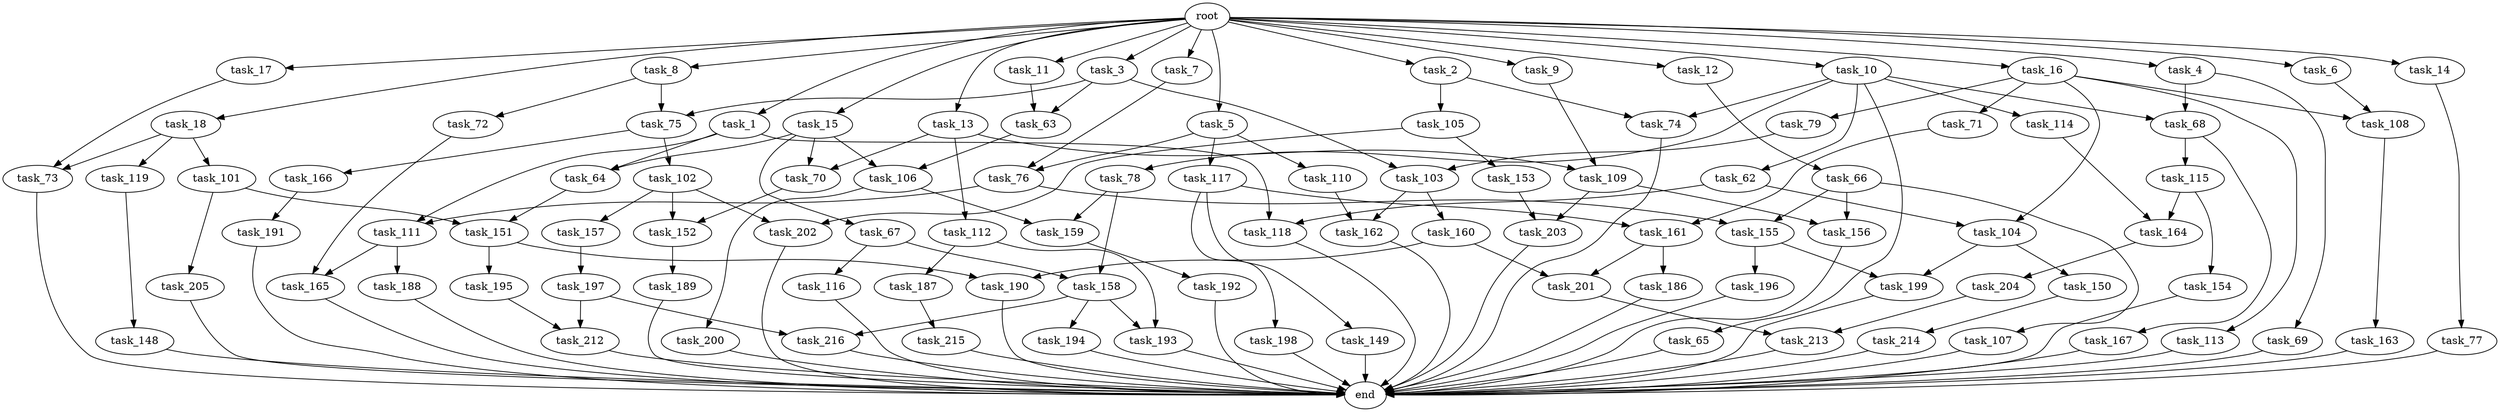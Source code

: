 digraph G {
  task_149 [size="309237645.312000"];
  task_192 [size="549755813.888000"];
  task_16 [size="1.024000"];
  task_150 [size="858993459.200000"];
  task_212 [size="1168231104.512000"];
  task_115 [size="309237645.312000"];
  task_158 [size="970662608.896000"];
  task_12 [size="1.024000"];
  task_190 [size="1717986918.400000"];
  task_119 [size="695784701.952000"];
  task_14 [size="1.024000"];
  task_102 [size="420906795.008000"];
  task_11 [size="1.024000"];
  task_113 [size="420906795.008000"];
  task_68 [size="893353197.568000"];
  task_101 [size="695784701.952000"];
  task_117 [size="34359738.368000"];
  task_162 [size="446676598.784000"];
  task_151 [size="446676598.784000"];
  task_62 [size="858993459.200000"];
  task_189 [size="137438953.472000"];
  task_107 [size="858993459.200000"];
  task_1 [size="1.024000"];
  task_108 [size="841813590.016000"];
  task_156 [size="936302870.528000"];
  task_6 [size="1.024000"];
  task_79 [size="420906795.008000"];
  task_72 [size="695784701.952000"];
  task_200 [size="420906795.008000"];
  task_63 [size="455266533.376000"];
  root [size="0.000000"];
  task_202 [size="111669149.696000"];
  task_216 [size="730144440.320000"];
  task_104 [size="635655159.808000"];
  task_7 [size="1.024000"];
  task_74 [size="936302870.528000"];
  task_148 [size="309237645.312000"];
  task_18 [size="1.024000"];
  task_64 [size="1554778161.152000"];
  task_152 [size="111669149.696000"];
  task_106 [size="833223655.424000"];
  task_157 [size="77309411.328000"];
  task_198 [size="309237645.312000"];
  task_215 [size="695784701.952000"];
  task_203 [size="936302870.528000"];
  task_155 [size="1279900254.208000"];
  task_77 [size="34359738.368000"];
  task_195 [size="858993459.200000"];
  task_2 [size="1.024000"];
  task_110 [size="34359738.368000"];
  task_153 [size="34359738.368000"];
  task_66 [size="34359738.368000"];
  task_4 [size="1.024000"];
  task_103 [size="68719476.736000"];
  task_191 [size="137438953.472000"];
  task_112 [size="214748364.800000"];
  task_199 [size="1717986918.400000"];
  task_65 [size="858993459.200000"];
  task_69 [size="34359738.368000"];
  task_73 [size="1245540515.840000"];
  task_76 [size="249108103.168000"];
  task_188 [size="858993459.200000"];
  task_159 [size="970662608.896000"];
  task_154 [size="420906795.008000"];
  task_10 [size="1.024000"];
  task_196 [size="858993459.200000"];
  task_213 [size="635655159.808000"];
  task_13 [size="1.024000"];
  task_163 [size="137438953.472000"];
  task_186 [size="420906795.008000"];
  task_187 [size="695784701.952000"];
  task_214 [size="309237645.312000"];
  task_75 [size="730144440.320000"];
  task_111 [size="1279900254.208000"];
  task_15 [size="1.024000"];
  end [size="0.000000"];
  task_164 [size="730144440.320000"];
  task_167 [size="309237645.312000"];
  task_114 [size="858993459.200000"];
  task_70 [size="910533066.752000"];
  task_160 [size="137438953.472000"];
  task_193 [size="1116691496.960000"];
  task_78 [size="858993459.200000"];
  task_3 [size="1.024000"];
  task_166 [size="420906795.008000"];
  task_71 [size="420906795.008000"];
  task_197 [size="214748364.800000"];
  task_105 [size="77309411.328000"];
  task_201 [size="1279900254.208000"];
  task_194 [size="420906795.008000"];
  task_109 [size="635655159.808000"];
  task_8 [size="1.024000"];
  task_118 [size="1073741824.000000"];
  task_9 [size="1.024000"];
  task_5 [size="1.024000"];
  task_67 [size="695784701.952000"];
  task_161 [size="1168231104.512000"];
  task_17 [size="1.024000"];
  task_204 [size="34359738.368000"];
  task_165 [size="1073741824.000000"];
  task_205 [size="137438953.472000"];
  task_116 [size="420906795.008000"];

  task_149 -> end [size="1.000000"];
  task_192 -> end [size="1.000000"];
  task_16 -> task_71 [size="411041792.000000"];
  task_16 -> task_108 [size="411041792.000000"];
  task_16 -> task_104 [size="411041792.000000"];
  task_16 -> task_79 [size="411041792.000000"];
  task_16 -> task_113 [size="411041792.000000"];
  task_150 -> task_214 [size="301989888.000000"];
  task_212 -> end [size="1.000000"];
  task_115 -> task_164 [size="411041792.000000"];
  task_115 -> task_154 [size="411041792.000000"];
  task_158 -> task_216 [size="411041792.000000"];
  task_158 -> task_193 [size="411041792.000000"];
  task_158 -> task_194 [size="411041792.000000"];
  task_12 -> task_66 [size="33554432.000000"];
  task_190 -> end [size="1.000000"];
  task_119 -> task_148 [size="301989888.000000"];
  task_14 -> task_77 [size="33554432.000000"];
  task_102 -> task_202 [size="75497472.000000"];
  task_102 -> task_152 [size="75497472.000000"];
  task_102 -> task_157 [size="75497472.000000"];
  task_11 -> task_63 [size="411041792.000000"];
  task_113 -> end [size="1.000000"];
  task_68 -> task_115 [size="301989888.000000"];
  task_68 -> task_167 [size="301989888.000000"];
  task_101 -> task_205 [size="134217728.000000"];
  task_101 -> task_151 [size="134217728.000000"];
  task_117 -> task_149 [size="301989888.000000"];
  task_117 -> task_161 [size="301989888.000000"];
  task_117 -> task_198 [size="301989888.000000"];
  task_162 -> end [size="1.000000"];
  task_151 -> task_195 [size="838860800.000000"];
  task_151 -> task_190 [size="838860800.000000"];
  task_62 -> task_118 [size="209715200.000000"];
  task_62 -> task_104 [size="209715200.000000"];
  task_189 -> end [size="1.000000"];
  task_107 -> end [size="1.000000"];
  task_1 -> task_111 [size="838860800.000000"];
  task_1 -> task_118 [size="838860800.000000"];
  task_1 -> task_64 [size="838860800.000000"];
  task_108 -> task_163 [size="134217728.000000"];
  task_156 -> end [size="1.000000"];
  task_6 -> task_108 [size="411041792.000000"];
  task_79 -> task_103 [size="33554432.000000"];
  task_72 -> task_165 [size="209715200.000000"];
  task_200 -> end [size="1.000000"];
  task_63 -> task_106 [size="134217728.000000"];
  root -> task_2 [size="1.000000"];
  root -> task_7 [size="1.000000"];
  root -> task_5 [size="1.000000"];
  root -> task_11 [size="1.000000"];
  root -> task_10 [size="1.000000"];
  root -> task_16 [size="1.000000"];
  root -> task_4 [size="1.000000"];
  root -> task_17 [size="1.000000"];
  root -> task_3 [size="1.000000"];
  root -> task_13 [size="1.000000"];
  root -> task_18 [size="1.000000"];
  root -> task_9 [size="1.000000"];
  root -> task_6 [size="1.000000"];
  root -> task_14 [size="1.000000"];
  root -> task_8 [size="1.000000"];
  root -> task_12 [size="1.000000"];
  root -> task_15 [size="1.000000"];
  root -> task_1 [size="1.000000"];
  task_202 -> end [size="1.000000"];
  task_216 -> end [size="1.000000"];
  task_104 -> task_150 [size="838860800.000000"];
  task_104 -> task_199 [size="838860800.000000"];
  task_7 -> task_76 [size="209715200.000000"];
  task_74 -> end [size="1.000000"];
  task_148 -> end [size="1.000000"];
  task_18 -> task_119 [size="679477248.000000"];
  task_18 -> task_101 [size="679477248.000000"];
  task_18 -> task_73 [size="679477248.000000"];
  task_64 -> task_151 [size="301989888.000000"];
  task_152 -> task_189 [size="134217728.000000"];
  task_106 -> task_159 [size="411041792.000000"];
  task_106 -> task_200 [size="411041792.000000"];
  task_157 -> task_197 [size="209715200.000000"];
  task_198 -> end [size="1.000000"];
  task_215 -> end [size="1.000000"];
  task_203 -> end [size="1.000000"];
  task_155 -> task_199 [size="838860800.000000"];
  task_155 -> task_196 [size="838860800.000000"];
  task_77 -> end [size="1.000000"];
  task_195 -> task_212 [size="838860800.000000"];
  task_2 -> task_74 [size="75497472.000000"];
  task_2 -> task_105 [size="75497472.000000"];
  task_110 -> task_162 [size="301989888.000000"];
  task_153 -> task_203 [size="838860800.000000"];
  task_66 -> task_156 [size="838860800.000000"];
  task_66 -> task_155 [size="838860800.000000"];
  task_66 -> task_107 [size="838860800.000000"];
  task_4 -> task_68 [size="33554432.000000"];
  task_4 -> task_69 [size="33554432.000000"];
  task_103 -> task_160 [size="134217728.000000"];
  task_103 -> task_162 [size="134217728.000000"];
  task_191 -> end [size="1.000000"];
  task_112 -> task_187 [size="679477248.000000"];
  task_112 -> task_193 [size="679477248.000000"];
  task_199 -> end [size="1.000000"];
  task_65 -> end [size="1.000000"];
  task_69 -> end [size="1.000000"];
  task_73 -> end [size="1.000000"];
  task_76 -> task_111 [size="411041792.000000"];
  task_76 -> task_155 [size="411041792.000000"];
  task_188 -> end [size="1.000000"];
  task_159 -> task_192 [size="536870912.000000"];
  task_154 -> end [size="1.000000"];
  task_10 -> task_74 [size="838860800.000000"];
  task_10 -> task_68 [size="838860800.000000"];
  task_10 -> task_65 [size="838860800.000000"];
  task_10 -> task_114 [size="838860800.000000"];
  task_10 -> task_62 [size="838860800.000000"];
  task_10 -> task_78 [size="838860800.000000"];
  task_196 -> end [size="1.000000"];
  task_213 -> end [size="1.000000"];
  task_13 -> task_70 [size="209715200.000000"];
  task_13 -> task_112 [size="209715200.000000"];
  task_13 -> task_109 [size="209715200.000000"];
  task_163 -> end [size="1.000000"];
  task_186 -> end [size="1.000000"];
  task_187 -> task_215 [size="679477248.000000"];
  task_214 -> end [size="1.000000"];
  task_75 -> task_166 [size="411041792.000000"];
  task_75 -> task_102 [size="411041792.000000"];
  task_111 -> task_165 [size="838860800.000000"];
  task_111 -> task_188 [size="838860800.000000"];
  task_15 -> task_70 [size="679477248.000000"];
  task_15 -> task_64 [size="679477248.000000"];
  task_15 -> task_67 [size="679477248.000000"];
  task_15 -> task_106 [size="679477248.000000"];
  task_164 -> task_204 [size="33554432.000000"];
  task_167 -> end [size="1.000000"];
  task_114 -> task_164 [size="301989888.000000"];
  task_70 -> task_152 [size="33554432.000000"];
  task_160 -> task_201 [size="838860800.000000"];
  task_160 -> task_190 [size="838860800.000000"];
  task_193 -> end [size="1.000000"];
  task_78 -> task_159 [size="536870912.000000"];
  task_78 -> task_158 [size="536870912.000000"];
  task_3 -> task_75 [size="33554432.000000"];
  task_3 -> task_103 [size="33554432.000000"];
  task_3 -> task_63 [size="33554432.000000"];
  task_166 -> task_191 [size="134217728.000000"];
  task_71 -> task_161 [size="838860800.000000"];
  task_197 -> task_212 [size="301989888.000000"];
  task_197 -> task_216 [size="301989888.000000"];
  task_105 -> task_202 [size="33554432.000000"];
  task_105 -> task_153 [size="33554432.000000"];
  task_201 -> task_213 [size="411041792.000000"];
  task_194 -> end [size="1.000000"];
  task_109 -> task_156 [size="75497472.000000"];
  task_109 -> task_203 [size="75497472.000000"];
  task_8 -> task_75 [size="679477248.000000"];
  task_8 -> task_72 [size="679477248.000000"];
  task_118 -> end [size="1.000000"];
  task_9 -> task_109 [size="411041792.000000"];
  task_5 -> task_76 [size="33554432.000000"];
  task_5 -> task_110 [size="33554432.000000"];
  task_5 -> task_117 [size="33554432.000000"];
  task_67 -> task_116 [size="411041792.000000"];
  task_67 -> task_158 [size="411041792.000000"];
  task_161 -> task_186 [size="411041792.000000"];
  task_161 -> task_201 [size="411041792.000000"];
  task_17 -> task_73 [size="536870912.000000"];
  task_204 -> task_213 [size="209715200.000000"];
  task_165 -> end [size="1.000000"];
  task_205 -> end [size="1.000000"];
  task_116 -> end [size="1.000000"];
}
